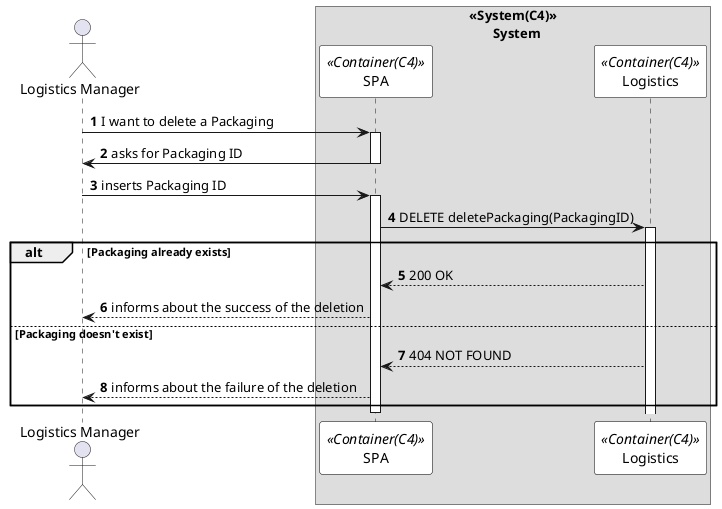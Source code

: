 @startuml deletePackagingSD
autonumber

skinparam sequence {
ParticipantBorderColor black
ParticipantBackgroundColor white
}


actor "Logistics Manager" as manager
box "<<System(C4)>>\n       System"
participant SPA as  SPA <<Container(C4)>>
participant Logistics as  Logistics <<Container(C4)>>
end box


manager -> SPA: I want to delete a Packaging
activate SPA

SPA -> manager: asks for Packaging ID
deactivate SPA

manager -> SPA: inserts Packaging ID
activate SPA


SPA -> Logistics: DELETE deletePackaging(PackagingID)
activate Logistics


alt Packaging already exists


Logistics --> SPA: 200 OK
SPA --> manager: informs about the success of the deletion


else Packaging doesn't exist



Logistics --> SPA: 404 NOT FOUND

SPA --> manager: informs about the failure of the deletion

end

deactivate SPA
deactivate manager


@enduml